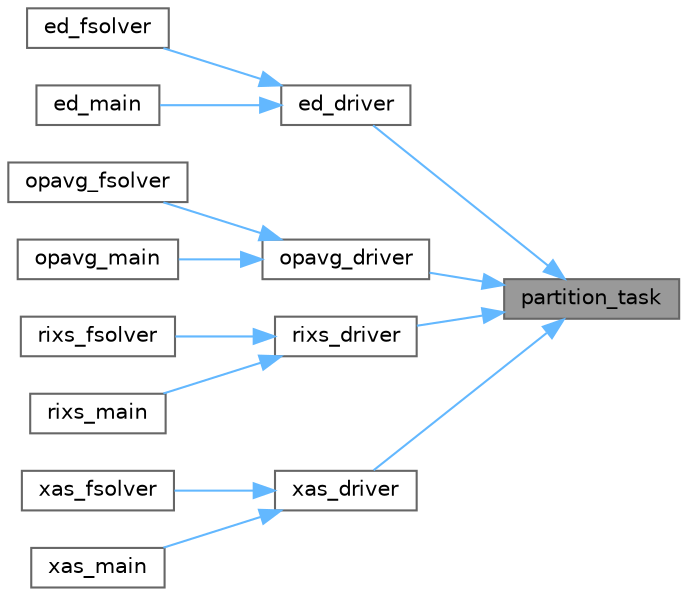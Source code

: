 digraph "partition_task"
{
 // LATEX_PDF_SIZE
  bgcolor="transparent";
  edge [fontname=Helvetica,fontsize=10,labelfontname=Helvetica,labelfontsize=10];
  node [fontname=Helvetica,fontsize=10,shape=box,height=0.2,width=0.4];
  rankdir="RL";
  Node1 [label="partition_task",height=0.2,width=0.4,color="gray40", fillcolor="grey60", style="filled", fontcolor="black",tooltip=" "];
  Node1 -> Node2 [dir="back",color="steelblue1",style="solid"];
  Node2 [label="ed_driver",height=0.2,width=0.4,color="grey40", fillcolor="white", style="filled",URL="$ed__driver_8f90.html#a5706bd8bee60960fe8166de1870e47da",tooltip=" "];
  Node2 -> Node3 [dir="back",color="steelblue1",style="solid"];
  Node3 [label="ed_fsolver",height=0.2,width=0.4,color="grey40", fillcolor="white", style="filled",URL="$pyapi_8f90.html#a6444ebf2c39a1bf243da4800825feb06",tooltip=" "];
  Node2 -> Node4 [dir="back",color="steelblue1",style="solid"];
  Node4 [label="ed_main",height=0.2,width=0.4,color="grey40", fillcolor="white", style="filled",URL="$ed__main_8f90.html#a4d3d4fb36660d909e9dbec9d6bc45282",tooltip=" "];
  Node1 -> Node5 [dir="back",color="steelblue1",style="solid"];
  Node5 [label="opavg_driver",height=0.2,width=0.4,color="grey40", fillcolor="white", style="filled",URL="$opavg__driver_8f90.html#a78eb6a19f80214256090dd2faed722e4",tooltip=" "];
  Node5 -> Node6 [dir="back",color="steelblue1",style="solid"];
  Node6 [label="opavg_fsolver",height=0.2,width=0.4,color="grey40", fillcolor="white", style="filled",URL="$pyapi_8f90.html#a37097b1e02e2cefce778c2b2e7ee4cf6",tooltip=" "];
  Node5 -> Node7 [dir="back",color="steelblue1",style="solid"];
  Node7 [label="opavg_main",height=0.2,width=0.4,color="grey40", fillcolor="white", style="filled",URL="$opavg__main_8f90.html#abbf195558407b24c27321344b68c87a9",tooltip=" "];
  Node1 -> Node8 [dir="back",color="steelblue1",style="solid"];
  Node8 [label="rixs_driver",height=0.2,width=0.4,color="grey40", fillcolor="white", style="filled",URL="$rixs__driver_8f90.html#a0407f8460e22064b14c73e1e55ba0e25",tooltip=" "];
  Node8 -> Node9 [dir="back",color="steelblue1",style="solid"];
  Node9 [label="rixs_fsolver",height=0.2,width=0.4,color="grey40", fillcolor="white", style="filled",URL="$pyapi_8f90.html#a3d9fb8546dfc91267e37577e19542d2a",tooltip=" "];
  Node8 -> Node10 [dir="back",color="steelblue1",style="solid"];
  Node10 [label="rixs_main",height=0.2,width=0.4,color="grey40", fillcolor="white", style="filled",URL="$rixs__main_8f90.html#af9eaaf0df114b46fc68b59f3b5f7cf11",tooltip=" "];
  Node1 -> Node11 [dir="back",color="steelblue1",style="solid"];
  Node11 [label="xas_driver",height=0.2,width=0.4,color="grey40", fillcolor="white", style="filled",URL="$xas__driver_8f90.html#a71df8d095e50a2a6375ec5ec5e1d9496",tooltip=" "];
  Node11 -> Node12 [dir="back",color="steelblue1",style="solid"];
  Node12 [label="xas_fsolver",height=0.2,width=0.4,color="grey40", fillcolor="white", style="filled",URL="$pyapi_8f90.html#a6d1d4dfb0bee4d6e0a1210a3b66b94a9",tooltip=" "];
  Node11 -> Node13 [dir="back",color="steelblue1",style="solid"];
  Node13 [label="xas_main",height=0.2,width=0.4,color="grey40", fillcolor="white", style="filled",URL="$xas__main_8f90.html#aa0040a0c9e3b559d002dde0a4c6e5549",tooltip=" "];
}
